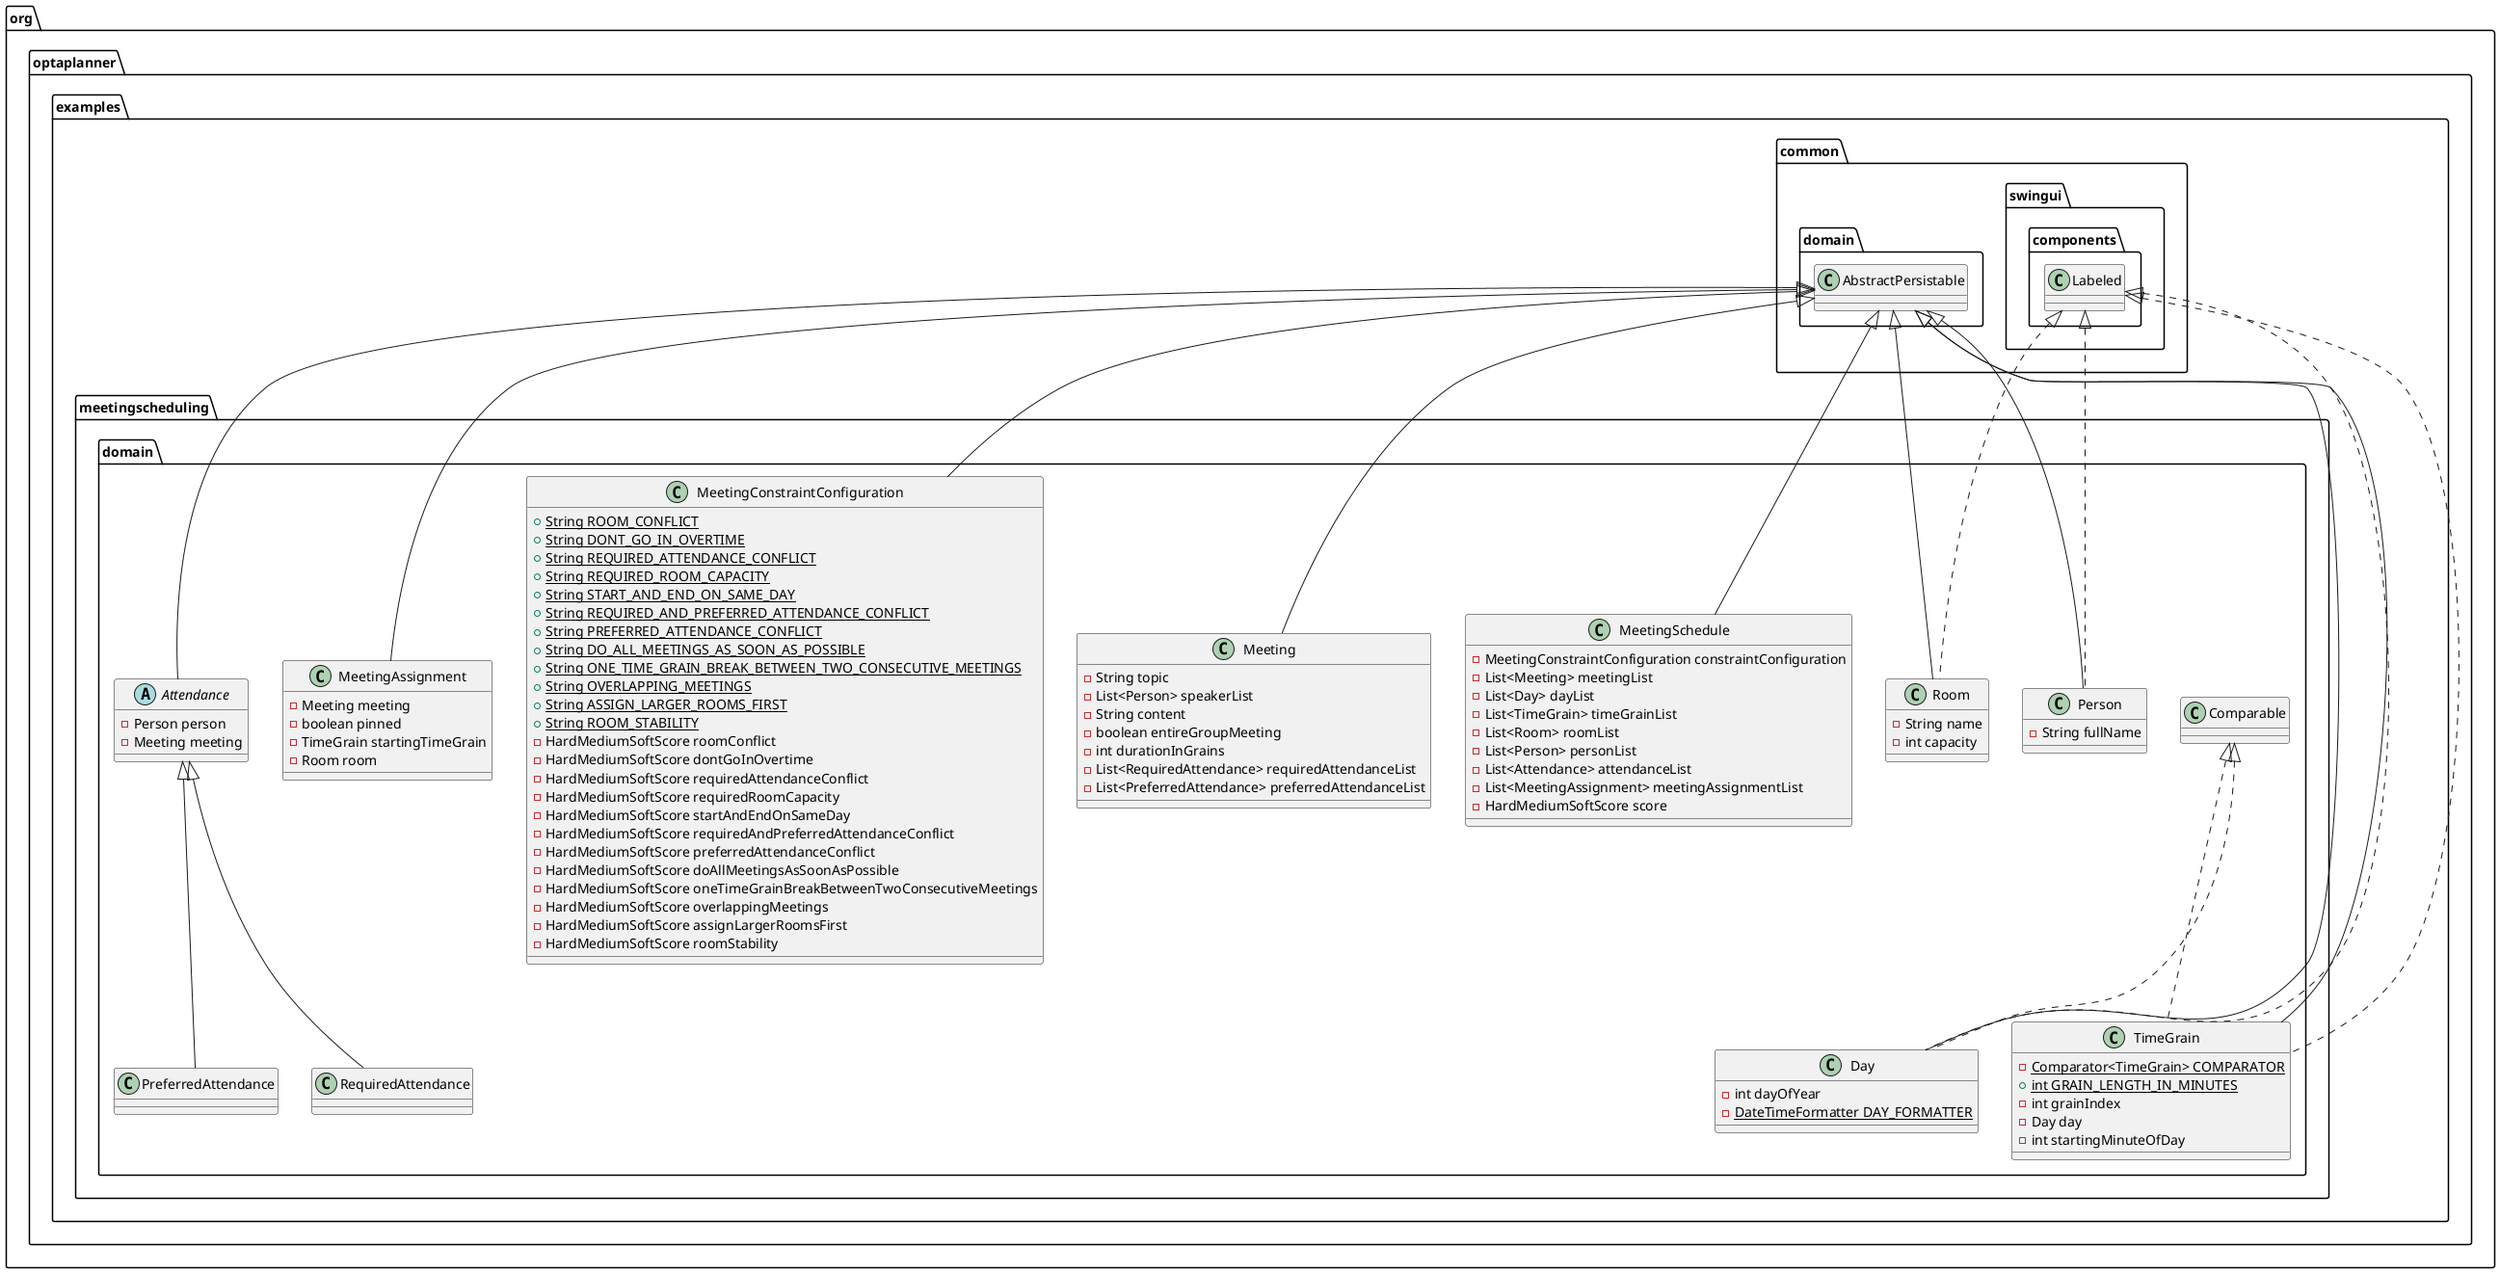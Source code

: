 @startuml
class org.optaplanner.examples.meetingscheduling.domain.Meeting {
- String topic
- List<Person> speakerList
- String content
- boolean entireGroupMeeting
- int durationInGrains
- List<RequiredAttendance> requiredAttendanceList
- List<PreferredAttendance> preferredAttendanceList
}
class org.optaplanner.examples.meetingscheduling.domain.MeetingConstraintConfiguration {
+ {static} String ROOM_CONFLICT
+ {static} String DONT_GO_IN_OVERTIME
+ {static} String REQUIRED_ATTENDANCE_CONFLICT
+ {static} String REQUIRED_ROOM_CAPACITY
+ {static} String START_AND_END_ON_SAME_DAY
+ {static} String REQUIRED_AND_PREFERRED_ATTENDANCE_CONFLICT
+ {static} String PREFERRED_ATTENDANCE_CONFLICT
+ {static} String DO_ALL_MEETINGS_AS_SOON_AS_POSSIBLE
+ {static} String ONE_TIME_GRAIN_BREAK_BETWEEN_TWO_CONSECUTIVE_MEETINGS
+ {static} String OVERLAPPING_MEETINGS
+ {static} String ASSIGN_LARGER_ROOMS_FIRST
+ {static} String ROOM_STABILITY
- HardMediumSoftScore roomConflict
- HardMediumSoftScore dontGoInOvertime
- HardMediumSoftScore requiredAttendanceConflict
- HardMediumSoftScore requiredRoomCapacity
- HardMediumSoftScore startAndEndOnSameDay
- HardMediumSoftScore requiredAndPreferredAttendanceConflict
- HardMediumSoftScore preferredAttendanceConflict
- HardMediumSoftScore doAllMeetingsAsSoonAsPossible
- HardMediumSoftScore oneTimeGrainBreakBetweenTwoConsecutiveMeetings
- HardMediumSoftScore overlappingMeetings
- HardMediumSoftScore assignLargerRoomsFirst
- HardMediumSoftScore roomStability
}
class org.optaplanner.examples.meetingscheduling.domain.MeetingAssignment {
- Meeting meeting
- boolean pinned
- TimeGrain startingTimeGrain
- Room room
}
class org.optaplanner.examples.meetingscheduling.domain.Room {
- String name
- int capacity
}
class org.optaplanner.examples.meetingscheduling.domain.Day {
- int dayOfYear
- {static} DateTimeFormatter DAY_FORMATTER
}
class org.optaplanner.examples.meetingscheduling.domain.PreferredAttendance {
}
class org.optaplanner.examples.meetingscheduling.domain.Person {
- String fullName
}
class org.optaplanner.examples.meetingscheduling.domain.RequiredAttendance {
}
abstract class org.optaplanner.examples.meetingscheduling.domain.Attendance {
- Person person
- Meeting meeting
}
class org.optaplanner.examples.meetingscheduling.domain.TimeGrain {
- {static} Comparator<TimeGrain> COMPARATOR
+ {static} int GRAIN_LENGTH_IN_MINUTES
- int grainIndex
- Day day
- int startingMinuteOfDay
}
class org.optaplanner.examples.meetingscheduling.domain.MeetingSchedule {
- MeetingConstraintConfiguration constraintConfiguration
- List<Meeting> meetingList
- List<Day> dayList
- List<TimeGrain> timeGrainList
- List<Room> roomList
- List<Person> personList
- List<Attendance> attendanceList
- List<MeetingAssignment> meetingAssignmentList
- HardMediumSoftScore score
}


org.optaplanner.examples.common.domain.AbstractPersistable <|-- org.optaplanner.examples.meetingscheduling.domain.Meeting
org.optaplanner.examples.common.domain.AbstractPersistable <|-- org.optaplanner.examples.meetingscheduling.domain.MeetingConstraintConfiguration
org.optaplanner.examples.common.domain.AbstractPersistable <|-- org.optaplanner.examples.meetingscheduling.domain.MeetingAssignment
org.optaplanner.examples.common.swingui.components.Labeled <|.. org.optaplanner.examples.meetingscheduling.domain.Room
org.optaplanner.examples.common.domain.AbstractPersistable <|-- org.optaplanner.examples.meetingscheduling.domain.Room
org.optaplanner.examples.meetingscheduling.domain.Comparable <|.. org.optaplanner.examples.meetingscheduling.domain.Day
org.optaplanner.examples.common.swingui.components.Labeled <|.. org.optaplanner.examples.meetingscheduling.domain.Day
org.optaplanner.examples.common.domain.AbstractPersistable <|-- org.optaplanner.examples.meetingscheduling.domain.Day
org.optaplanner.examples.meetingscheduling.domain.Attendance <|-- org.optaplanner.examples.meetingscheduling.domain.PreferredAttendance
org.optaplanner.examples.common.swingui.components.Labeled <|.. org.optaplanner.examples.meetingscheduling.domain.Person
org.optaplanner.examples.common.domain.AbstractPersistable <|-- org.optaplanner.examples.meetingscheduling.domain.Person
org.optaplanner.examples.meetingscheduling.domain.Attendance <|-- org.optaplanner.examples.meetingscheduling.domain.RequiredAttendance
org.optaplanner.examples.common.domain.AbstractPersistable <|-- org.optaplanner.examples.meetingscheduling.domain.Attendance
org.optaplanner.examples.meetingscheduling.domain.Comparable <|.. org.optaplanner.examples.meetingscheduling.domain.TimeGrain
org.optaplanner.examples.common.swingui.components.Labeled <|.. org.optaplanner.examples.meetingscheduling.domain.TimeGrain
org.optaplanner.examples.common.domain.AbstractPersistable <|-- org.optaplanner.examples.meetingscheduling.domain.TimeGrain
org.optaplanner.examples.common.domain.AbstractPersistable <|-- org.optaplanner.examples.meetingscheduling.domain.MeetingSchedule
@enduml